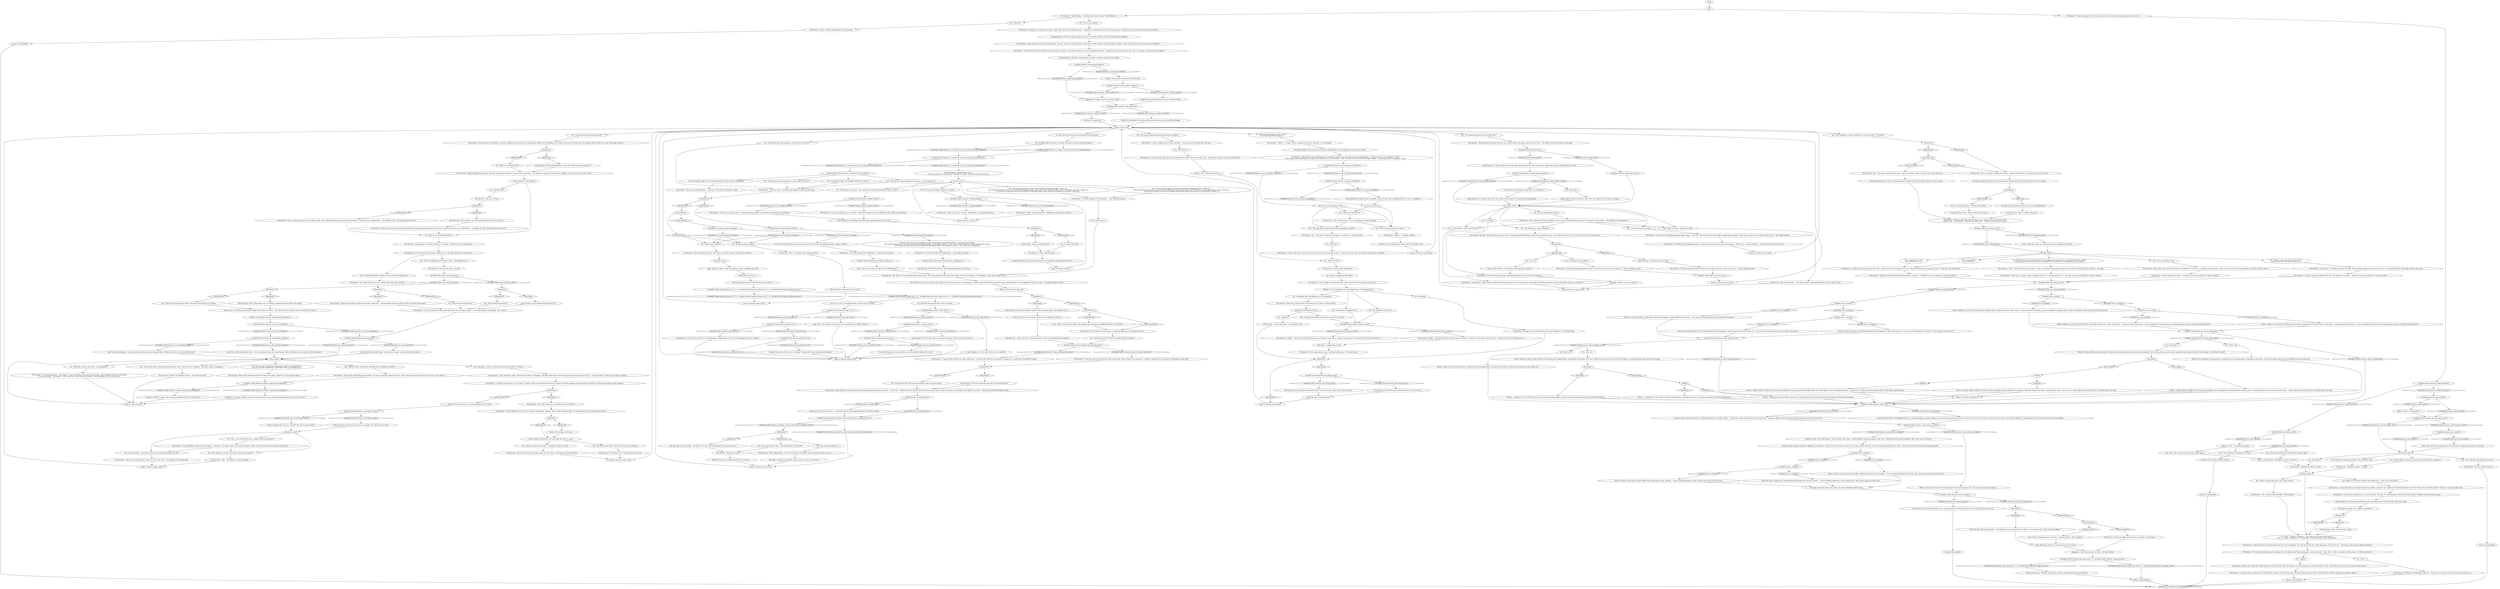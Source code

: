 # SEAFORT / DESERTER REASONING
# Why did he do it and how it happened.
#
#REACTION (MOT) red check
# ==================================================
digraph G {
	  0 [label="START"];
	  1 [label="input"];
	  2 [label="Suggestion: And now he longs to see her covered in blood."];
	  3 [label="IsKimHere()"];
	  4 [label="IsKimHere()", shape=diamond];
	  5 [label="!(IsKimHere())", shape=diamond];
	  6 [label="Variable[\"TASK.inspect_the_buoy_done\"]"];
	  7 [label="Variable[\"TASK.inspect_the_buoy_done\"]", shape=diamond];
	  8 [label="!(Variable[\"TASK.inspect_the_buoy_done\"])", shape=diamond];
	  9 [label="name_namely"];
	  10 [label="You: \"Are you sure? I checked the submersible. There was nothing there.\"\n\"Are you sure? We checked the submersible. There was nothing there.\""];
	  11 [label="The Deserter: \"It didn't say *Klaasje* in there...\" He shakes his head."];
	  12 [label="Inland Empire: You lost it..."];
	  13 [label="Rhetoric: There! He's already admitted to it! Just ask..."];
	  14 [label="The Deserter: He nods. \"Made a little love-nest up there. Sweaty linen and bottles they would use for god knows what... I saw other men there too, but I can't be sure. Even a woman once.\""];
	  15 [label="Shivers: Inside, in a cell, a young woman is withdrawing from amphetamines, barbiturates and alcohol. All at once. While two men in brown suits wave ICP badges at a young policeman. She hears the door open..."];
	  16 [label="Shivers: On the platform a young woman is withdrawing from amphetamines, barbiturates and alcohol. Yet still she smiles among the crowd, fading from your mind's eye..."];
	  17 [label="You: \"Rich hag?\""];
	  18 [label="Half Light: An anger too, in addition to loneliness."];
	  19 [label="Jump to: [themainhub]"];
	  20 [label="You: \"You climbed, right? You *climbed* behind her window, like the CRAB-MAN?\""];
	  21 [label="The Deserter: \"Like that too, yes,\" he nods. \"Bending like a bow against the glass...\""];
	  22 [label="You: \"Why then?\""];
	  23 [label="Jump to: [themainhub]"];
	  24 [label="IsKimHere()"];
	  25 [label="IsKimHere()", shape=diamond];
	  26 [label="!(IsKimHere())", shape=diamond];
	  27 [label="Variable[\"seafort.deserter_modifier_composure_neurological\"]"];
	  28 [label="Variable[\"seafort.deserter_modifier_composure_neurological\"]", shape=diamond];
	  29 [label="!(Variable[\"seafort.deserter_modifier_composure_neurological\"])", shape=diamond];
	  30 [label="Reaction Speed: He must have... climbed to the roof maybe?"];
	  31 [label="Kim Kitsuragi: ... then at the man. \"How did you get in there? The hidden pinball workshop?\""];
	  32 [label="Physical Instrument: Of course it's not *okay*. Make up for it now, maximum performance!"];
	  33 [label="Variable[\"seafort.deserter_holes_in_head\"]"];
	  34 [label="Variable[\"seafort.deserter_holes_in_head\"]", shape=diamond];
	  35 [label="!(Variable[\"seafort.deserter_holes_in_head\"])", shape=diamond];
	  36 [label="You: \"She got away. I don't know where she is.\"\n\"She got away. We don't know where she is.\""];
	  37 [label="You: \"She got away, but she led me here first. She figured out someone was watching her from the seafort.\"\n\"She got away, but she led us here first. She figured out someone was watching her from the seafort.\""];
	  38 [label="IsCunoInParty()"];
	  39 [label="IsCunoInParty()", shape=diamond];
	  40 [label="!(IsCunoInParty())", shape=diamond];
	  41 [label="Cuno: \"It was about bitches.\" The boy nods grimly."];
	  42 [label="Shivers: ...and knows it's over. They've come for her. Outside it's springtime, the river  flows blue and green into the Bay of Martinaise."];
	  43 [label="Shivers: Midtown, across the bay of Revachol. Cold rain falls on forty-story towers. Above them -- Lausanne Central Aerodrome; a cocoon suspended in the grey sky by a web of suspension wiring, encircled by hybrid aircraft."];
	  44 [label="Jump to: [themainhub]"];
	  45 [label="You: \"This is the so-called soucriant again, right? Joyce?\""];
	  46 [label="IsCunoInParty()"];
	  47 [label="IsCunoInParty()", shape=diamond];
	  48 [label="!(IsCunoInParty())", shape=diamond];
	  49 [label="You: \"Got it.\""];
	  50 [label="Kim Kitsuragi: \"How could you see what she looked like? You said it was dark.\""];
	  51 [label="Kim Kitsuragi: \"Sloppy, we should have gotten her to tell us about this...\" the lieutenant mutters to himself. \"Did you take the documents?\""];
	  52 [label="You: How does he know those minute details about her body?"];
	  53 [label="You: Variable[\"seafort.deserter_rc_reaction_how_does_he_know_all_about_klaasje\"]"];
	  54 [label="Variable[\"seafort.deserter_rc_reaction_how_does_he_know_all_about_klaasje\"]", shape=diamond];
	  55 [label="!(Variable[\"seafort.deserter_rc_reaction_how_does_he_know_all_about_klaasje\"])", shape=diamond];
	  56 [label="Kim Kitsuragi: \"You could tell she was a *spook* from the documents?\""];
	  57 [label="CheckItem(\"key_workshop_spare\")"];
	  58 [label="CheckItem(\"key_workshop_spare\")", shape=diamond];
	  59 [label="!(CheckItem(\"key_workshop_spare\"))", shape=diamond];
	  60 [label="The Deserter: \"There's...\" he sighs, \"there's nothing to hold on to, only this... It's not enough.\""];
	  61 [label="You: \"When was this?\""];
	  62 [label="You: \"Did you leave the dried May bells behind her window?\""];
	  63 [label="Visual Calculus: The bruises. Can you make that out in a scope?"];
	  64 [label="You: \"How did you see all this. The bruises; that she was beaten?\""];
	  65 [label="The Deserter: \"That kind of thing is fine by the Party so it's fine by me. But it goes to show you...\" He just shakes his head."];
	  66 [label="You: Look east..."];
	  67 [label="Kim Kitsuragi: \"We could get more...\" the lieutenant uses the opportunity to tell you -- in a lowered voice. \"We've got him talking...\""];
	  68 [label="IsNight()"];
	  69 [label="IsNight()", shape=diamond];
	  70 [label="!(IsNight())", shape=diamond];
	  71 [label="You: Look north..."];
	  72 [label="Shivers: Midtown, across the bay of Revachol. Snow falls on forty-story towers. Above them -- Lausanne Central Aerodrome; a cocoon suspended in the snowy sky by a web of suspension wiring, encircled by hybrid aircraft."];
	  73 [label="Empathy: Good luck, Harry, she thinks. You need something *good* for this..."];
	  74 [label="Electrochemistry: Some strange glandular process takes place in him at the thought. Like yeast rising..."];
	  75 [label="Rhetoric: Joyce... he means Joyce again."];
	  76 [label="The Deserter: \"They moved into a deserted apartment above the roundabout.\" He nods toward the city. \"Radio equipment out for all to see -- reactionary radio playing. Sloppy and drunk.\""];
	  77 [label="The Deserter: \"Hiding something in the water. She had a fag after she'd done it. I was up in the ruins there -- she couldn't see me, but I could see her. Smoking... she was nervous, but not scared.\""];
	  78 [label="The Deserter: \"Why would I need that trash?\" He looks to the reeds, confused. \"I'm not going to Villiers...\""];
	  79 [label="You: \"Did you take the documents?\""];
	  80 [label="You: \"First -- you could tell she was a *spook* from the documents?\""];
	  81 [label="The Deserter: \"She practically breastfed that man. You wouldn't believe the things she let him do to her...\" He shakes his head and stares at the ashes."];
	  82 [label="Jump to: [for_the_success]"];
	  83 [label="The Deserter: \"You turn it on inside and it gets so dark out you can't see a man looking in. I learned that in the Twenties when they were still hunting me. I've seen people do *some* shit, but...\" He keeps shaking his head."];
	  84 [label="The Deserter: \"I can just walk in the hostel now, after a good wash. They all think I'm an antisocial, a vagrant. Closing hour is a good time. The kitchen's empty then.\""];
	  85 [label="You: \"One more thing, Mr. Dros -- the dried flowers. On the roof.\""];
	  86 [label="You: \"How did you see all this. The bruises, that she was beaten?\""];
	  87 [label="You: \"I'm not like that. I don't think like that.\""];
	  88 [label="You: \"I hate women too, you know.\""];
	  89 [label="final_telling"];
	  90 [label="The Deserter: \"You're delusional. There's nothing to *see* in the soul of the bourgeois woman. It's the same as the surface -- sick hedonism and desperation.\""];
	  91 [label="The Deserter: \"Where is she?\" The old man looks at you. \"I haven't seen her there for days.\"\n\"Where is she... that *Klaasje*?\" The old man looks at you. \"I haven't seen her there for days.\""];
	  92 [label="IsCunoInParty()"];
	  93 [label="IsCunoInParty()", shape=diamond];
	  94 [label="!(IsCunoInParty())", shape=diamond];
	  95 [label="Variable[\"seafort.deserter_logic_seen_more\"]  or  Variable[\"seafort.deserter_sugg_get_more\"]"];
	  96 [label="Variable[\"seafort.deserter_logic_seen_more\"]  or  Variable[\"seafort.deserter_sugg_get_more\"]", shape=diamond];
	  97 [label="!(Variable[\"seafort.deserter_logic_seen_more\"]  or  Variable[\"seafort.deserter_sugg_get_more\"])", shape=diamond];
	  98 [label="Logic: Who knows what he's seen and done over the years?"];
	  99 [label="The Deserter: The old man has fallen silent, staring at your feet. The burnt logs in the fire are moist from the sea air."];
	  100 [label="Kim Kitsuragi: \"Did you keep the documents in it?\""];
	  101 [label="Cuno: \"Yeah.\" Cuno nods knowingly. \"The lightning gets shit going. Speedfreaks fuckin' in the bushes...\""];
	  102 [label="You: \"Ever see her through a window, on a roof?\""];
	  103 [label="Rhetoric: Seems like the answer was yes."];
	  104 [label="Hand/Eye Coordination: The calibre of bullet he used does not do that kind of damage."];
	  105 [label="You: \"So you were jealous?\""];
	  106 [label="You: \"What do you think she hid there?\""];
	  107 [label="The Deserter: \"That too,\" he nods."];
	  108 [label="You: \"You've been through the secret route behind the Whirling-in-Rags.\" (Move on.)\n\"You've been through the secret route behind the Whirling-in-Rags. Those were *your* footprints. You just changed your shoes.\" (Move on.)\n\"You've been through the secret route behind the Whirling-in-Rags. Those were *your* footprints.\" (Move on.)"];
	  109 [label="IsKimHere()"];
	  110 [label="IsKimHere()", shape=diamond];
	  111 [label="!(IsKimHere())", shape=diamond];
	  112 [label="Jump to: [for_the_success]"];
	  113 [label="Variable[\"seafort.deserter_hiding_hub_looks_like_bum\"]"];
	  114 [label="Variable[\"seafort.deserter_hiding_hub_looks_like_bum\"]", shape=diamond];
	  115 [label="!(Variable[\"seafort.deserter_hiding_hub_looks_like_bum\"])", shape=diamond];
	  116 [label="The Deserter: Neither does he. He lowers his head, like a sunflower on a withered stalk."];
	  117 [label="You: \"There have been others?\""];
	  118 [label="Volition: It's as if something *put* the thought there. To leave the flowers."];
	  119 [label="The Deserter: \"Maybe...\" He lowers his head and just stares at the logs. \"I have these... holes in my brain now. I wouldn't just sit here waiting for you...\""];
	  120 [label="IsKimHere()"];
	  121 [label="IsKimHere()", shape=diamond];
	  122 [label="!(IsKimHere())", shape=diamond];
	  123 [label="The Deserter: \"I did. I shouldn't have. It was a mistake...\" A tremor passes the right side of his face."];
	  124 [label="Variable[\"seafort.deserter_rhet_thinking_thoughts\"]"];
	  125 [label="Variable[\"seafort.deserter_rhet_thinking_thoughts\"]", shape=diamond];
	  126 [label="!(Variable[\"seafort.deserter_rhet_thinking_thoughts\"])", shape=diamond];
	  127 [label="You: \"Men are insane.\" (Shake your head.)"];
	  128 [label="Inland Empire: See you tomorrow, Harry. Her voice rings in the evening air, burning..."];
	  129 [label="Variable[\"seafort.deserter_esprit_posse_in_village\"]"];
	  130 [label="Variable[\"seafort.deserter_esprit_posse_in_village\"]", shape=diamond];
	  131 [label="!(Variable[\"seafort.deserter_esprit_posse_in_village\"])", shape=diamond];
	  132 [label="Variable[\"auto.is_snowing\"]"];
	  133 [label="Variable[\"auto.is_snowing\"]", shape=diamond];
	  134 [label="!(Variable[\"auto.is_snowing\"])", shape=diamond];
	  135 [label="Esprit de Corps: As the men go, Patrol Officer Minot looks back over her shoulder -- at the crumbling fortification in the snowfall, like a rotten tooth rising out of the water..."];
	  136 [label="Physical Instrument: *Enough*. Take him in. Bend his arms behind his back and end this."];
	  137 [label="The Deserter: \"I could see they've returned now. To show their real face -- the face they don't dare show their bourgeois voters back on Mundi, with their families and polyester clothes...\""];
	  138 [label="The Deserter: \"So don't you sermonize me, you racist shithole.\" He adds. \"It's still bourgeois when the bourgeois does it. Fiddling with their sexual organs...\""];
	  139 [label="Jump to: [themainhub]"];
	  140 [label="IsKimHere()"];
	  141 [label="IsKimHere()", shape=diamond];
	  142 [label="!(IsKimHere())", shape=diamond];
	  143 [label="Jump to: [themainhub]"];
	  144 [label="talking_talking"];
	  145 [label="You: \"Did you have feelings for that woman?\"\n\"You had feelings for that woman.\""];
	  146 [label="IsKimHere()"];
	  147 [label="IsKimHere()", shape=diamond];
	  148 [label="!(IsKimHere())", shape=diamond];
	  149 [label="Composure: A strange confusion comes over him from time to time. Some kind of aberration of the nervous system?"];
	  150 [label="Jump to: [intense_scope_action]"];
	  151 [label="The Deserter: \"She had different colour hair on the photo, and glasses. *Forged*. Some sordid, bourgeois affair. I've heard about this kind of thing on the radio...\""];
	  152 [label="Esprit de Corps: One more loose end down. We're doing this, detective."];
	  153 [label="Jump to: [intense_scope_action]"];
	  154 [label="Variable[\"seafort.deserter_logic_lost_it\"]"];
	  155 [label="Variable[\"seafort.deserter_logic_lost_it\"]", shape=diamond];
	  156 [label="!(Variable[\"seafort.deserter_logic_lost_it\"])", shape=diamond];
	  157 [label="Empathy: On her."];
	  158 [label="Half Light: A strange, uncalled for rage he seems to have no control over."];
	  159 [label="You: \"Nothing.\""];
	  160 [label="Kim Kitsuragi: In the silence, the lieutenant draws a line in his notes. Then nods at you once more."];
	  161 [label="The Deserter: \"Heh...\" He shakes his silver-grey head."];
	  162 [label="IsKimHere()"];
	  163 [label="IsKimHere()", shape=diamond];
	  164 [label="!(IsKimHere())", shape=diamond];
	  165 [label="The Deserter: \"Gone...\" He looks to the city and nods: \"I knew it. She kept staring into the scope this last week. At the island, like she knew....\" He sighs."];
	  166 [label="You: \"Why did you?\""];
	  167 [label="Variable[\"seafort.deserter_shivers_klaasje_arrest\"]"];
	  168 [label="Variable[\"seafort.deserter_shivers_klaasje_arrest\"]", shape=diamond];
	  169 [label="!(Variable[\"seafort.deserter_shivers_klaasje_arrest\"])", shape=diamond];
	  170 [label="Shivers: Across the harbour, on the South bank of the River Esperance, white snow falls on a two story box of duraluminum. Precinct 57, near the gates to Terminal H."];
	  171 [label="Jump to: [themainhub]"];
	  172 [label="The Deserter: \"I've been through *all* of Martinaise -- every nook and cranny.\""];
	  173 [label="The Deserter: \"Wrinkled up whore,\" he nods."];
	  174 [label="Logic: That must be the representative of the Harbour company, who came in on her boat."];
	  175 [label="The Deserter: \"I've seen their kind during the Landing. Those Occidental and Mesque falangues weren't conscripts -- boys, like us. They were wights. All they know is to destroy and hurt.\""];
	  176 [label="Kim Kitsuragi: \"Past the Feld building, on the coast? What was she doing there?\""];
	  177 [label="The Deserter: \"No. Why would I do that? I didn't need tickets to Villiers... I put them back. If I wanted to extort someone I'd do better.\""];
	  178 [label="The Deserter: \"I could see who she was, too,\" he nods. \"A spook. On the run. Revachol's the cloaca of capital now. All the bagmen and arms dealers end up here. To do drugs and have sex like animals.\""];
	  179 [label="Variable[\"seafort.deserter_clicked_peephole\"]"];
	  180 [label="Variable[\"seafort.deserter_clicked_peephole\"]", shape=diamond];
	  181 [label="!(Variable[\"seafort.deserter_clicked_peephole\"])", shape=diamond];
	  182 [label="Kim Kitsuragi: You hear the familiar scribble of the lieutenant's pen. A quick glance at you..."];
	  183 [label="Variable[\"seafort.deserter_logic_lost_it\"]  or  Variable[\"seafort.deserter_inland_lost_it\"]  or  Variable[\"seafort.deserter_physint_lost_it\"]"];
	  184 [label="Variable[\"seafort.deserter_logic_lost_it\"]  or  Variable[\"seafort.deserter_inland_lost_it\"]  or  Variable[\"seafort.deserter_physint_lost_it\"]", shape=diamond];
	  185 [label="!(Variable[\"seafort.deserter_logic_lost_it\"]  or  Variable[\"seafort.deserter_inland_lost_it\"]  or  Variable[\"seafort.deserter_physint_lost_it\"])", shape=diamond];
	  186 [label="Physical Instrument: You're a bad detective. Lazy and bad."];
	  187 [label="IsKimHere()"];
	  188 [label="IsKimHere()", shape=diamond];
	  189 [label="!(IsKimHere())", shape=diamond];
	  190 [label="The Deserter: \"What do you mean *put*?\" He raises his eyes. They're round and wide."];
	  191 [label="Composure: And inexplicably. It doesn't go with his pained voice."];
	  192 [label="klaasje_the_spook"];
	  193 [label="You: \"A red haired woman? Ruby...\""];
	  194 [label="Variable[\"TASK.arrest_klaasje_done\"]"];
	  195 [label="Variable[\"TASK.arrest_klaasje_done\"]", shape=diamond];
	  196 [label="!(Variable[\"TASK.arrest_klaasje_done\"])", shape=diamond];
	  197 [label="The Deserter: \"Good for her...\" He looks to the city and nods: \"That girl kept staring into the scope, you know -- in the end. This last week, kept staring at the island...\""];
	  198 [label="The Deserter: \"Locked up with your masters, like I'll be... maybe we'll meet?\" He looks to the city. \"She kept staring into the scope, you know -- in the end. Like she *knew*.\""];
	  199 [label="Perception (Hearing): You hear a low frequency hiss, barely. Beneath the audible spectrum. Then it's gone."];
	  200 [label="Shivers: ...and knows it's over. They've come for her. Outside night falls, the river flows by, treacle black into the Bay of Martinaise."];
	  201 [label="Esprit de Corps: As the men go, Patrol Officer Minot looks back over her shoulder -- at the crumbling fortification in the rain, like a rotten tooth rising out of the water..."];
	  202 [label="The Deserter: \"Wrinkled up whore,\" he nods."];
	  203 [label="IsCunoInParty()"];
	  204 [label="IsCunoInParty()", shape=diamond];
	  205 [label="!(IsCunoInParty())", shape=diamond];
	  206 [label="Cuno: \"Yeah, but that one too, right? Secret Whirling shit?\""];
	  207 [label="lets_do_the_one_that_doesnt_break"];
	  208 [label="Reaction Speed: Thank god, the lieutenant is picking it up..."];
	  209 [label="Variable[\"seafort.deserter_talked_soucriant\"]"];
	  210 [label="Variable[\"seafort.deserter_talked_soucriant\"]", shape=diamond];
	  211 [label="!(Variable[\"seafort.deserter_talked_soucriant\"])", shape=diamond];
	  212 [label="You: \"Khm...\" (Cough.) \"Moving on -- the victim arrives some time after her...\"\n\"Khm...\" (Cough.) \"Moving on -- the negotiator's *security detail* arrives shortly after...\""];
	  213 [label="The Deserter: \"And I wanted her to see his head explode,\" he nods. \"That too. She should know better than to hold a child murderer between her thighs. I knew he'd be there for one more second, *writhing*...\""];
	  214 [label="Variable[\"seafort.deserter_volition_defenses\"]"];
	  215 [label="Variable[\"seafort.deserter_volition_defenses\"]", shape=diamond];
	  216 [label="!(Variable[\"seafort.deserter_volition_defenses\"])", shape=diamond];
	  217 [label="You: \"You wanted to punish her, so you killed him.\""];
	  218 [label="The Deserter: \"In the water, behind the camp site there,\" he waves erratically toward the coast. \"I don't remember precisely. It was in the winter. It was cold out...\""];
	  219 [label="You: \"Did you keep the materials? When I found the submersible it was empty.\""];
	  220 [label="Logic: A little inconsistency -- he was surprised to hear her name Klaasje, before. Would he not have seen it on the documents?"];
	  221 [label="Variable[\"seafort.deserter_clicked_window\"]"];
	  222 [label="Variable[\"seafort.deserter_clicked_window\"]", shape=diamond];
	  223 [label="!(Variable[\"seafort.deserter_clicked_window\"])", shape=diamond];
	  224 [label="The Deserter: \"I can just walk in there now, after a good wash -- I told you they think I'm an antisocial. Closing hour is a good time. The kitchen's empty.\""];
	  225 [label="The Deserter: \"I got that open a long time ago. Some bourgeois game-merchant lived there -- I don't know... fifteen years ago? He left spare keys all over and I took one. Then I saw her turn the light on one night in my scope...\" He points toward the Whirling-in-Rags."];
	  226 [label="Interfacing: And he found use for it -- a spare key, like the one hanging behind the Union box window."];
	  227 [label="You: \"And the door? The steel door in the kitchen, how do you open that?\""];
	  228 [label="Savoir Faire: He must knows his way around a creaky floorboard and a rusty hinge on a door..."];
	  229 [label="You: \"How did you get close enough to see her bruises, Mr. Dros?\""];
	  230 [label="The Deserter: \"What are you talking about -- 'crab-man'?\" He waves you off with a cough."];
	  231 [label="Logic: No it's not. Fix this now! Move on extra carefully! Be incredibly *minute*!"];
	  232 [label="Variable[\"XP.connect_secret_roof_path_to_deserter\"]"];
	  233 [label="Variable[\"XP.connect_secret_roof_path_to_deserter\"]", shape=diamond];
	  234 [label="!(Variable[\"XP.connect_secret_roof_path_to_deserter\"])", shape=diamond];
	  235 [label="You: \"I just got this feeling. From what you said. Do you agree?\""];
	  236 [label="Jump to: [You: \"\"When was this?\"\"]"];
	  237 [label="The Deserter: \"If you came ten years ago, I would have killed you.\" He wipes his eye."];
	  238 [label="The Deserter: \"*Twisted* by psychopharmaceuticals, alcohol, and the class interests of the bourgeoisie. They all are -- women nowadays...\" He raises his eyes from the ashes."];
	  239 [label="The Deserter: \"Her...\" He repeats, staring at the ashes -- then at the reeds. There's a twitch in the corner of his eye."];
	  240 [label="Perception (Hearing): You hear a low frequency hiss, barely beneath the audible spectrum. Then it's gone."];
	  241 [label="Esprit de Corps: Special consultant  Heidelstam is optimistic: \"We'll see the boat when he comes. Let's go get a coffee until then. I know this interesting little place, where...\" His voice trails off as the three walk down the jetty."];
	  242 [label="Variable[\"auto.is_snowing\"]"];
	  243 [label="Variable[\"auto.is_snowing\"]", shape=diamond];
	  244 [label="!(Variable[\"auto.is_snowing\"])", shape=diamond];
	  245 [label="Cuno: \"You've been through some secret route shit, huh? *Inside* the Whirling-in-Rags, creepin' around?\""];
	  246 [label="The Deserter: \"Yes, that too.\" He shakes his head, almost in awe. \"The things they did in that little room. What she'd *do* to feel good...\" He explains: \"Funny, the way light works...\""];
	  247 [label="Variable[\"seafort.deserter_you_have_maybelled\"]"];
	  248 [label="Variable[\"seafort.deserter_you_have_maybelled\"]", shape=diamond];
	  249 [label="!(Variable[\"seafort.deserter_you_have_maybelled\"])", shape=diamond];
	  250 [label="The Deserter: \"Since she came to Martinaise. I saw her sneaking in the reeds early in the morning, behind the Feld building. It was dark, still winter. She didn't have her skimpy outfit on then, just a spot in the night, moving...\""];
	  251 [label="The Deserter: \"I have my ways.\" A cracked smile appears on his dried white lips."];
	  252 [label="You: \"Another question about her.\""];
	  253 [label="Variable[\"seafort.deserter_physint_lost_it\"]"];
	  254 [label="Variable[\"seafort.deserter_physint_lost_it\"]", shape=diamond];
	  255 [label="!(Variable[\"seafort.deserter_physint_lost_it\"])", shape=diamond];
	  256 [label="Variable[\"seafort.deserter_physint_lost_it\"]"];
	  257 [label="Variable[\"seafort.deserter_physint_lost_it\"]", shape=diamond];
	  258 [label="!(Variable[\"seafort.deserter_physint_lost_it\"])", shape=diamond];
	  259 [label="Jump to: [intense_scope_action]"];
	  260 [label="Variable[\"seafort.deserter_viscal_bruises_scope\"]"];
	  261 [label="Variable[\"seafort.deserter_viscal_bruises_scope\"]", shape=diamond];
	  262 [label="!(Variable[\"seafort.deserter_viscal_bruises_scope\"])", shape=diamond];
	  263 [label="The Deserter: \"Staring at the island, the fort, like she knew I was here...\" He adds, to no one in particular: \"It doesn't matter.\""];
	  264 [label="Variable[\"auto.is_raining\"]"];
	  265 [label="Variable[\"auto.is_raining\"]", shape=diamond];
	  266 [label="!(Variable[\"auto.is_raining\"])", shape=diamond];
	  267 [label="Shivers: Good bye, Martinaise."];
	  268 [label="Suggestion: You could get more out of him... He likes talking."];
	  269 [label="The Deserter: \"Oh yes,\" he smacks his lips. \"Cutting those drugs of hers into little lines with a knife, masturbating...\""];
	  270 [label="You: \"And that too.\""];
	  271 [label="Rhetoric: He knew she knows. She was looking at the island, figuring it out -- day by day, cigarette by cigarette..."];
	  272 [label="You: \"Let's talk about something else for now.\""];
	  273 [label="You: \"Wights?\""];
	  274 [label="Variable[\"seafort.deserter_sugg_see_blood\"]"];
	  275 [label="Variable[\"seafort.deserter_sugg_see_blood\"]", shape=diamond];
	  276 [label="!(Variable[\"seafort.deserter_sugg_see_blood\"])", shape=diamond];
	  277 [label="Kim Kitsuragi: \"Did you keep what was in it? When we found the submersible it was empty.\""];
	  278 [label="IsKimHere()"];
	  279 [label="IsKimHere()", shape=diamond];
	  280 [label="!(IsKimHere())", shape=diamond];
	  281 [label="The Deserter: \"No. I put them back. Why would I take them, I'm not going to Falne...\" He seems confused, momentarily. \"Or... I mean...\""];
	  282 [label="You: \"What did it say her name was -- in the passport?\""];
	  283 [label="Reaction Speed: It quickly comes to you.\nThe secret path. He could have just *changed* his shoes, the prints in the dust were his!"];
	  284 [label="Logic: This one's *gone*. Make up somehow, connect something else, fast!"];
	  285 [label="You: \"And you brought her May bells?\""];
	  286 [label="The Deserter: \"Yes. Over the years. It's not un-proletarian to feel something.\""];
	  287 [label="Kim Kitsuragi: In the silence, the lieutenant draws a line in his notes."];
	  288 [label="Jump to: [intense_scope_action]"];
	  289 [label="You: \"I am not at liberty to say.\""];
	  290 [label="Kim Kitsuragi: The lieutenant nods at you, in acknowledgement."];
	  291 [label="Esprit de Corps: That's it. Motive. We have it."];
	  292 [label="Esprit de Corps: There, on a dilapidated jetty in a nameless village, two police officers and one special consultant look across a narrow strip of sea. The ruins of a seafort stick out of the water, built by Filippe II, re-appropriated by the Commune, then lost in the Landing..."];
	  293 [label="Esprit de Corps: \"He's there, doing... *what* exactly I don't know,\" Satellite-Officer Vicquemare points at the ruins. \"Behind that anti-aircraft-something. That's why we can't see him.\""];
	  294 [label="Shivers: ...and knows it's over. They've come for her. Outside the dusk gathers, the river  flows by, gold and orange into the Bay of Martinaise."];
	  295 [label="You: \"Whore. Good strong word. I use it often myself.\""];
	  296 [label="The Deserter: \"Lax sexual morals are a bourgeois ploy,\" he gargles a spit ball. \"As to pederasty, the Party legalized it in '04. My Party, not your liberal masters.\" He spits it out on the dying coals."];
	  297 [label="Variable[\"seafort.deserter_bonus_hub_got\"]"];
	  298 [label="Variable[\"seafort.deserter_bonus_hub_got\"]", shape=diamond];
	  299 [label="!(Variable[\"seafort.deserter_bonus_hub_got\"])", shape=diamond];
	  300 [label="Jump to: [The Deserter: \"\"Wrinkled up whore,\" he nods.\"]"];
	  301 [label="Empathy: While he stands here and rots."];
	  302 [label="The Deserter: \"Three weeks ago, when the rich hag came in on her galley. Her honour guard came in tow.\""];
	  303 [label="You: \"And by that you mean the representative of the harbour company?\""];
	  304 [label="Variable[\"XP.detect_compromized_skillset\"]"];
	  305 [label="Variable[\"XP.detect_compromized_skillset\"]", shape=diamond];
	  306 [label="!(Variable[\"XP.detect_compromized_skillset\"])", shape=diamond];
	  307 [label="You: \"How long had you been watching her?\""];
	  308 [label="You: \"Where was this submersible, looks like the investigation missed it?\""];
	  309 [label="Jump to: [name_namely]"];
	  310 [label="Drama: He's setting it up for you..."];
	  311 [label="You: \"How did you get *in* there? The hidden pinball workshop?\""];
	  312 [label="You: \"How did you get close enough to see the bruises, Mr. Dros?\""];
	  313 [label="You: \"One more thing about this woman...\""];
	  314 [label="Perception (Sight): The coals of his eyes glisten suddenly, like stones dripping with water. Is he crying?"];
	  315 [label="Rhetoric: This implies that he's thought about extorting her."];
	  316 [label="Logic: Also, a little inconsistency here -- he was surprised to hear her name Klaasje, before. Would he not have seen it on the documents?"];
	  317 [label="IsKimHere()"];
	  318 [label="IsKimHere()", shape=diamond];
	  319 [label="!(IsKimHere())", shape=diamond];
	  320 [label="You: \"She did deserve a good punishing.\""];
	  321 [label="The Deserter: \"True, there is something bourgeois about women...\" He nods. \"The weak are more vulnerable to exploitation by capital, unless they rise up in arms, which the likes of her...\" He shakes his head."];
	  322 [label="You: This has got nothing to do with that. (Try to forget it.)"];
	  323 [label="Jump to: [The Deserter: \"The old man raises his gaze. Someth...\"]"];
	  324 [label="Variable[\"seafort.deserter_shivers_klaasje_fled\"]"];
	  325 [label="Variable[\"seafort.deserter_shivers_klaasje_fled\"]", shape=diamond];
	  326 [label="!(Variable[\"seafort.deserter_shivers_klaasje_fled\"])", shape=diamond];
	  327 [label="Esprit de Corps: As the men go, Patrol Officer Minot looks back over her shoulder -- at the crumbling fortification, like a rotten tooth rising out of the water..."];
	  328 [label="Variable[\"auto.visited_pinball_workshop\"]"];
	  329 [label="Variable[\"auto.visited_pinball_workshop\"]", shape=diamond];
	  330 [label="!(Variable[\"auto.visited_pinball_workshop\"])", shape=diamond];
	  331 [label="The Deserter: \"I've been through *all* of Martinaise -- every nook and cranny.\""];
	  332 [label="Variable[\"pier.joyce_hub_reached\"]"];
	  333 [label="Variable[\"pier.joyce_hub_reached\"]", shape=diamond];
	  334 [label="!(Variable[\"pier.joyce_hub_reached\"])", shape=diamond];
	  335 [label="The Deserter: \"That's all it takes for the bullet to reach his head.\" He squints. \"Now that I think of it, I wasn't aiming for his mouth. I wanted his brains to spill out on her... but...\" he shrugs, \"you can't have everything.\""];
	  336 [label="The Deserter: \"Jealousy is a reactionary concept. I didn't *like* the reaver enjoying himself -- drugged out, soothed in the arms of a young woman. I wanted him to die so he could not enjoy life anymore.\""];
	  337 [label="Volition: This man has seen past her, like you did."];
	  338 [label="Electrochemistry: And beautiful."];
	  339 [label="The Deserter: \"I've seen her like that, yes,\" he nods. \"Cutting those drugs of hers into little lines with a knife, masturbating...\""];
	  340 [label="Kim Kitsuragi: \"You had to open the steel door in the kitchen? How?\""];
	  341 [label="You: \"You climbed, right? You *climbed* behind her window?\""];
	  342 [label="Kim Kitsuragi: \"You've been through the secret route behind the Whirling-in-Rags.\" The lieutenant interrupts.\n\"You've been through the secret route behind the Whirling-in-Rags.\" The lieutenant steps in: \"Those were *your* footprints. You just changed your shoes.\"\n\"You've been through the secret route behind the Whirling-in-Rags.\" The lieutenant steps in: \"Those were *your* footprints.\""];
	  343 [label="The Deserter: \"Her...\" he repeats, with strange slowness."];
	  344 [label="Pain Threshold: A little pain there. A prick."];
	  345 [label="Variable[\"seafort.deserter_inland_lost_it\"]"];
	  346 [label="Variable[\"seafort.deserter_inland_lost_it\"]", shape=diamond];
	  347 [label="!(Variable[\"seafort.deserter_inland_lost_it\"])", shape=diamond];
	  348 [label="Inland Empire: It's no good, Harry. Her voice rings in the evening air. It smells of burning buildings..."];
	  349 [label="Kim Kitsuragi: \"A red haired woman? Ruby...\""];
	  350 [label="The Deserter: \"The world is insane...\" He raises his gaze. Something glimmers in there. Then it's gone."];
	  351 [label="Empathy: A bitter taste on his tongue."];
	  352 [label="Jump to: [intense_scope_action]"];
	  353 [label="Jump to: [intense_scope_action]"];
	  354 [label="You: \"You saw through her? So did I.\""];
	  355 [label="IsKimHere()"];
	  356 [label="IsKimHere()", shape=diamond];
	  357 [label="!(IsKimHere())", shape=diamond];
	  358 [label="The Deserter: \"She'd look -- at night, crying or smoking on the roof -- staring right into me...\" He adds, to no one in particular: \"It doesn't matter.\""];
	  359 [label="Esprit de Corps: Across the water, on a dilapidated jetty in a nameless village -- made of grey cinder block houses with eternite roofs -- two police officers and one special consultant look across a narrow strip of sea."];
	  360 [label="You: \"What is it with these *whores* and *pederasts*... aren't you a communist?\""];
	  361 [label="The Deserter: \"She had different colour hair on the photo -- and glasses. *Forged*. Some sort of sordid, bourgeois affair. I've heard about this kind of thing on the radio...\""];
	  362 [label="Variable[\"seafort.deserter_rhet_he_means_joyce\"]"];
	  363 [label="Variable[\"seafort.deserter_rhet_he_means_joyce\"]", shape=diamond];
	  364 [label="!(Variable[\"seafort.deserter_rhet_he_means_joyce\"])", shape=diamond];
	  365 [label="Reaction Speed: Thank god, the kid is picking it up..."];
	  366 [label="its_joyce_time"];
	  367 [label="You: \"And the bruises -- you could see her bruises through the scope of a rifle?\""];
	  368 [label="Electrochemistry: Everything in him fills with impossible longing, all at once."];
	  369 [label="Kim Kitsuragi: \"Did you make that hole?\""];
	  370 [label="You: \"What *ways*? Tell me!\""];
	  371 [label="The Deserter: \"Not in this lifetime droite.\" He waves you off with a cough, his thoughts elsewhere..."];
	  372 [label="The Deserter: \"I've been through *all* of Martinaise -- every nook and cranny.\""];
	  373 [label="Inland Empire: Dive for other clues now, like you always do. Make it up in the deep end..."];
	  374 [label="The Deserter: \"Maybe...\" He lowers his head and just stares at the logs. \"I told you, I have holes in my brain now. I wouldn't just sit here waiting for you...\""];
	  375 [label="dream_dream"];
	  376 [label="Inland Empire: You stare at them too. In your mind, Her Innocence Dei still turns to leave, airport bag in hand, silks flowing in her wake..."];
	  377 [label="Esprit de Corps: There -- motive, detective. We have it."];
	  378 [label="Variable[\"TASK.arrest_klaasje_done\"]"];
	  379 [label="Variable[\"TASK.arrest_klaasje_done\"]", shape=diamond];
	  380 [label="!(Variable[\"TASK.arrest_klaasje_done\"])", shape=diamond];
	  381 [label="You: Shake it off."];
	  382 [label="The Deserter: \"Like she *knew* I was here...\" He adds, to no one in particular: \"It doesn't matter.\""];
	  383 [label="Shivers: Across the harbour, on the South bank of the River Esperance, the air stands still outside Precinct 57 -- a two story box of duraluminum near the gates to Terminal H."];
	  384 [label="IsNight()"];
	  385 [label="IsNight()", shape=diamond];
	  386 [label="!(IsNight())", shape=diamond];
	  387 [label="Shivers: On the platform a young woman is withdrawing from amphetamines, barbiturates and alcohol. Yet still she smiles among the crowd, among the great ghost of the city she's leaving -- for another, far south."];
	  388 [label="Shivers: Smaller. Distant. Hidden. Not like the great chandelier she sees sparkle in the spring air below her. Streets and towers, tenements and water -- and across it, a dark strip of ruins barely visible, if she didn't squint her eyes..."];
	  389 [label="Variable[\"seafort.deserter_shivers_full\"]"];
	  390 [label="Variable[\"seafort.deserter_shivers_full\"]", shape=diamond];
	  391 [label="!(Variable[\"seafort.deserter_shivers_full\"])", shape=diamond];
	  392 [label="You: \"Did you keep the materials?\""];
	  393 [label="You: \"You've been through the secret route behind the Whirling-in-Rags.\" (Move on.)\n\"You've been through the secret route behind the Whirling-in-Rags. Those were *your* footprints there. You just changed your shoes.\" (Move on.)\n\"You've been through the secret route behind the Whirling-in-Rags. Those were *your* footprints in the dust.\" (Move on.)"];
	  394 [label="The Deserter: \"I don't really know. I was there one night and she was crying, like a child -- in the corner of her room, on the floor. Like she does sometimes....\""];
	  395 [label="The Deserter: \"It was something else...\" He stutters. \"I don't remember. It was dark that morning. I only remember her face on the photo.\"\n\"It was something...\" He stutters. \"I don't remember. It was dark that morning. I only remember her face on the photo.\""];
	  396 [label="Encyclopedia: In the Free State of Semenine. Hidden away at the edge of the Earth, near the pale."];
	  397 [label="The Deserter: \"What about them?\""];
	  398 [label="The Deserter: \"With a clip point knife.\""];
	  399 [label="Perception (Hearing): Good for listening in too. For hearing the moaning and the snorts."];
	  400 [label="IsKimHere()"];
	  401 [label="IsKimHere()", shape=diamond];
	  402 [label="!(IsKimHere())", shape=diamond];
	  403 [label="IsKimHere()"];
	  404 [label="IsKimHere()", shape=diamond];
	  405 [label="!(IsKimHere())", shape=diamond];
	  406 [label="You: One little thing missed and I drown in anxiety..."];
	  407 [label="You: No. It's cool. I've already got him. I don't need to be perfect."];
	  408 [label="Jump to: [intense_scope_action]"];
	  409 [label="You: \"Something *put* the thought in you. A compulsion.\""];
	  410 [label="The Deserter: \"No...\" He starts to shake his head again, a sunflower on a withered stalk."];
	  411 [label="The Deserter: \"The day after I'd killed him.\""];
	  412 [label="The Deserter: \"You can't see bruises through a scope. It's just a blur...\" He shakes his silver-grey head."];
	  413 [label="You: \"I arrested her.\"\n\"We arrested her.\""];
	  414 [label="Shivers: Inside, in a cell, a young woman is withdrawing from amphetamines, barbiturates and alcohol. Shivering, she fades from your mind's eye..."];
	  415 [label="IsEvening()"];
	  416 [label="IsEvening()", shape=diamond];
	  417 [label="!(IsEvening())", shape=diamond];
	  418 [label="IsEvening()"];
	  419 [label="IsEvening()", shape=diamond];
	  420 [label="!(IsEvening())", shape=diamond];
	  421 [label="Shivers: Smaller. Distant. Hidden. Not like the great chandelier she sees sparkle in the night below her. Street lights, towers, tenements and water -- and across it, a dark strip of ruins barely visible, if she didn't squint her eyes..."];
	  422 [label="IsKimHere()"];
	  423 [label="IsKimHere()", shape=diamond];
	  424 [label="!(IsKimHere())", shape=diamond];
	  425 [label="You: \"You mean the Wild Pines representative again, right?\""];
	  426 [label="You: \"The bruises on her body -- any chance you've seen them through a *hole in a wall?*\""];
	  427 [label="SetVariableValue(\"seafort.deserter_maybells_could_not_talk_about_in_feelings_branch\", true) --[[ Variable[ ]]"];
	  428 [label="You: \"Let's talk about something else for now.\""];
	  430 [label="Conceptualization: For him to stop reacting to stimuli, to be broken off from the world. Cordoned into darkness."];
	  431 [label="Electrochemistry: Her body sweating from the drugs, slick from cerebral haemorrhage."];
	  432 [label="You: \"This is the hidden buoy she told us about... You looked into it?\""];
	  433 [label="You: \"You saw her name on the passport. But before, when I said her name is *Klaasje* -- you didn't seem to recognize it.\""];
	  434 [label="The Deserter: \"Mhm,\" he smacks his lips. \"Bending like a bow against the glass...\""];
	  435 [label="You: \"You made that hole?\""];
	  436 [label="Variable[\"auto.visited_pinball_workshop\"]"];
	  437 [label="Variable[\"auto.visited_pinball_workshop\"]", shape=diamond];
	  438 [label="!(Variable[\"auto.visited_pinball_workshop\"])", shape=diamond];
	  439 [label="Variable[\"seafort.deserter_logic_lost_it\"]"];
	  440 [label="Variable[\"seafort.deserter_logic_lost_it\"]", shape=diamond];
	  441 [label="!(Variable[\"seafort.deserter_logic_lost_it\"])", shape=diamond];
	  442 [label="You: Say nothing."];
	  443 [label="The Deserter: \"Man needs to feel something else. In this fight, it helps if you have your eye on something there,\" he looks to the city. \"It's weakness, I know.\"\n\"Man needs to feel something else. It helps if you have your eye on something -- there,\" he looks to the city where the lights sparkle. \"Something pretty. It's weakness, I know.\""];
	  444 [label="You: \"And you could see her bruises -- through the scope of a rifle?\""];
	  445 [label="Drama: Safe and sound, sire. Surely you have not misplaced the witness."];
	  446 [label="The Deserter: \"At night, crying or smoking on the roof. Like she knew I was here...\" He says to no one in particular: \"It doesn't matter.\""];
	  447 [label="IsKimHere()"];
	  448 [label="IsKimHere()", shape=diamond];
	  449 [label="!(IsKimHere())", shape=diamond];
	  450 [label="The Deserter: \"Herding the strikebreakers like that -- I kept an eye on them.\" He stares inland, then back at you."];
	  451 [label="Variable[\"pier.joyce_hub_reached\"]"];
	  452 [label="Variable[\"pier.joyce_hub_reached\"]", shape=diamond];
	  453 [label="!(Variable[\"pier.joyce_hub_reached\"])", shape=diamond];
	  454 [label="You: \"By that you mean Joyce Messier, the Wild Pines rep?\""];
	  455 [label="The Deserter: \"Them fucking...\" He looks at the charred wood. \"I didn't like that.\""];
	  456 [label="The Deserter: \"After she was gone.\" He nods."];
	  457 [label="Composure: There it is again. The strange neurological state he's sometimes in."];
	  458 [label="The Deserter: \"Yes. After she'd gone. It was a submersible. Well made, actually...\""];
	  459 [label="IsKimHere()"];
	  460 [label="IsKimHere()", shape=diamond];
	  461 [label="!(IsKimHere())", shape=diamond];
	  462 [label="You: Shake it off."];
	  463 [label="You: \"Okay then.\""];
	  464 [label="Authority: To punish her."];
	  465 [label="The Deserter: \"I did.\" He almost smiles. \"She had a face like an archipelago, with those birthmarks. And a body, hard and lean and bruised all over -- black and yellow. I could see she's taken a beating.\""];
	  466 [label="Variable[\"seafort.deserter_rc_reaction_how_does_he_know_all_about_klaasje\"]"];
	  467 [label="Variable[\"seafort.deserter_rc_reaction_how_does_he_know_all_about_klaasje\"]", shape=diamond];
	  468 [label="!(Variable[\"seafort.deserter_rc_reaction_how_does_he_know_all_about_klaasje\"])", shape=diamond];
	  469 [label="IsKimHere()"];
	  470 [label="IsKimHere()", shape=diamond];
	  471 [label="!(IsKimHere())", shape=diamond];
	  472 [label="for_the_success"];
	  473 [label="IsKimHere()"];
	  474 [label="IsKimHere()", shape=diamond];
	  475 [label="!(IsKimHere())", shape=diamond];
	  476 [label="Variable[\"seafort.deserter_inland_lost_it\"]"];
	  477 [label="Variable[\"seafort.deserter_inland_lost_it\"]", shape=diamond];
	  478 [label="!(Variable[\"seafort.deserter_inland_lost_it\"])", shape=diamond];
	  479 [label="You: \"One more thing about her...\""];
	  480 [label="Empathy: A brief flash of terror."];
	  481 [label="The Deserter: \"No one gives a *shit* what you think,\" the old man spits in the ash. \"You and your cronies kill ten working class men a day. I've heard the statistics on Channel 8.\""];
	  482 [label="You: \"I arrested her.\" (Lie.)\n\"We arrested her.\" (Lie.)"];
	  483 [label="Shivers: Smaller. Distant. Hidden. Not like the great chandelier she sees sparkle in the dusk below her. Streets, towers, tenements and cold water; and across the water -- a dark strip of ruins barely visible, if she didn't squint her eyes..."];
	  484 [label="Variable[\"auto.is_raining\"]"];
	  485 [label="Variable[\"auto.is_raining\"]", shape=diamond];
	  486 [label="!(Variable[\"auto.is_raining\"])", shape=diamond];
	  487 [label="The Deserter: He draws shallow breaths."];
	  488 [label="The Deserter: He draws shallow breaths."];
	  489 [label="Variable[\"pier.joyce_hub_reached\"]"];
	  490 [label="Variable[\"pier.joyce_hub_reached\"]", shape=diamond];
	  491 [label="!(Variable[\"pier.joyce_hub_reached\"])", shape=diamond];
	  492 [label="The Deserter: *Splat*, a bloody spitball lands on the firewood."];
	  493 [label="Suggestion: He wants to see her covered in blood."];
	  494 [label="The Deserter: \"Her...\" He repeats, staring at the ashes -- then the reeds. There's a twitch in the corner of his eye."];
	  495 [label="You: \"What was she doing there?\""];
	  496 [label="The Deserter: \"The sun came up, her hair was like cobwebs. She smoked more fags and snorted a line of whatever shit she was on. Right there...\" he shakes his head. \"She needed it just to move.\""];
	  497 [label="Variable[\"seafort.deserter_you_have_maybelled\"]"];
	  498 [label="Variable[\"seafort.deserter_you_have_maybelled\"]", shape=diamond];
	  499 [label="!(Variable[\"seafort.deserter_you_have_maybelled\"])", shape=diamond];
	  500 [label="Logic: Rightly so. Fix this now! Push on, extra carefully!"];
	  501 [label="Inland Empire: Is it? You don't feel like it is. You feel like you should make up for it by *scrutinizing* him extra carefully..."];
	  502 [label="Jump to: [intense_scope_action]"];
	  503 [label="The Deserter: \"That fucking whore...\" He waves his hand, with sudden anger. Something comes over him..."];
	  504 [label="Half Light: A sudden pang of rage."];
	  505 [label="Variable[\"seafort.deserter_kim_taking_notes\"]"];
	  506 [label="Variable[\"seafort.deserter_kim_taking_notes\"]", shape=diamond];
	  507 [label="!(Variable[\"seafort.deserter_kim_taking_notes\"])", shape=diamond];
	  508 [label="Reaction Speed: Wait, she was a *spook*? How did he come to that?"];
	  509 [label="Variable[\"seafort.dolores_done\"]"];
	  510 [label="Variable[\"seafort.dolores_done\"]", shape=diamond];
	  511 [label="!(Variable[\"seafort.dolores_done\"])", shape=diamond];
	  512 [label="Variable[\"seafort.deserter_inland_dolores_leaving\"]"];
	  513 [label="Variable[\"seafort.deserter_inland_dolores_leaving\"]", shape=diamond];
	  514 [label="!(Variable[\"seafort.deserter_inland_dolores_leaving\"])", shape=diamond];
	  515 [label="The Deserter: \"That kind of thing is fine by the Party so it's fine by me, but it goes to show you...\" He just shakes his head."];
	  516 [label="You: Let it be."];
	  517 [label="Shivers: Midtown, across the bay of Revachol. The oceanic wind washes forty-story towers. Above them -- Lausanne Central Aerodrome; a cocoon suspended in the sky by a web of suspension wiring, encircled by hybrid aircraft."];
	  518 [label="The Deserter: The old man falls silent. Staring at your feet, the burnt logs."];
	  519 [label="Jump to: [intense_scope_action]"];
	  520 [label="Variable[\"TASK.klaasjes_real_name_done\"]"];
	  521 [label="Variable[\"TASK.klaasjes_real_name_done\"]", shape=diamond];
	  522 [label="!(Variable[\"TASK.klaasjes_real_name_done\"])", shape=diamond];
	  523 [label="Rhetoric: Those two took the cake."];
	  524 [label="Rhetoric: Joyce... he means Joyce."];
	  525 [label="You: \"So in conclusion, it wasn't about him. It was about *her*.\" (Conclude.)"];
	  526 [label="You: \"And beautiful.\""];
	  527 [label="The Deserter: \"Her passport. And tickets to Villiers.\" He coughs. \"And from there to Casherbrume.\""];
	  528 [label="The Deserter: \"You can't see that through a scope. It's just a blur there...\" He shakes his silver-grey head."];
	  529 [label="Kim Kitsuragi: \"One more thing -- the flowers, Mr. Dros. The dried flowers that were on the roof.\""];
	  530 [label="Variable[\"seafort.deserter_maybells_could_not_talk_about_in_feelings_branch\"]"];
	  531 [label="Variable[\"seafort.deserter_maybells_could_not_talk_about_in_feelings_branch\"]", shape=diamond];
	  532 [label="!(Variable[\"seafort.deserter_maybells_could_not_talk_about_in_feelings_branch\"])", shape=diamond];
	  533 [label="You: \"How good are those fucking eyes of yours -- you use binoculars?\""];
	  534 [label="Physical Instrument: As you should be, son, this is pitiful. Make up for it now!"];
	  535 [label="You: \"Was that why you left the dried flowers behind her window?\""];
	  536 [label="The Deserter: \"I don't understand...\" He shakes his head."];
	  537 [label="Esprit de Corps: One more down."];
	  538 [label="Visual Calculus: The bruises. You can't make that out in a scope..."];
	  539 [label="The Deserter: \"I'm not blind, am I?\" He shakes his silver head."];
	  540 [label="You: Say nothing."];
	  541 [label="The Deserter: The old man raises his gaze. Something glimmers in the corner of his black eye..."];
	  542 [label="The Deserter: \"I know she's gone.\" He looks to the city. \"Locked up, or on the run.... She kept staring into the scope, you know. In the end, this last week. At the fort. Like she *knew*.\""];
	  543 [label="The Deserter: \"I was there one night and she was crying. Like a child, in the corner of her room -- on the floor. I'd never seen her do that before.\""];
	  544 [label="Shivers: Across the harbour, on the banks of the River Esperance, cold rain falls on Precinct 57 -- a two story box of duraluminum near the gates to Terminal H."];
	  545 [label="The Deserter: \"Barely alive. They like to kill while they're on their drugs. After the landing, in the burning years I would take shots at them, *end* them. The worst ones. If I had a bullet to spare.\""];
	  546 [label="Reaction Speed: One little thing -- what was her *name*, on the passport. Just curious..."];
	  547 [label="intense_scope_action"];
	  548 [label="You: \"Some kind of hidden container on the coast? You looked into it?"];
	  549 [label="The Deserter: \"The sun came up and her hair was like cobwebs. She smoked more fags and snorted a line of whatever *shit* she was on. Right there...\" he shakes his head. \"She needed it just to move.\""];
	  550 [label="You: \"Moving on -- did you continue watching her after this?\" (Proceed.)"];
	  551 [label="Kim Kitsuragi: \"But *that* nook too?\" The lieutenant does not let you finish."];
	  552 [label="The Deserter: \"Yes,\" he looks at the charred logs. \"I don't know why I do the things I do anymore.\""];
	  553 [label="You: \"You wanted to console her.\""];
	  554 [label="You: \"You wanted to manipulate her.\""];
	  555 [label="The Deserter: \"Woman...\" he smiles suddenly."];
	  556 [label="Jump to: [intense_scope_action]"];
	  557 [label="Reaction Speed: And the fact that she was a *spook*. How did he come to that?"];
	  558 [label="You: The dream..."];
	  559 [label="Variable[\"auto.is_snowing\"]"];
	  560 [label="Variable[\"auto.is_snowing\"]", shape=diamond];
	  561 [label="!(Variable[\"auto.is_snowing\"])", shape=diamond];
	  562 [label="Variable[\"auto.is_raining\"]"];
	  563 [label="Variable[\"auto.is_raining\"]", shape=diamond];
	  564 [label="!(Variable[\"auto.is_raining\"])", shape=diamond];
	  565 [label="The Deserter: \"Yes,\" he nods enthusiastically. \"Old-fashioned.\""];
	  566 [label="Kim Kitsuragi: \"Khm,\" the lieutenant coughs."];
	  567 [label="try_not_to_fuck_it_up"];
	  568 [label="Cuno: \"We can totally get more out of him...\" the kid whispers. \"He's squeelin'...\""];
	  7610857 [label="JUMP OUT to SEAFORT / THE DESERTER", shape=diamond];
	  0 -> 1
	  1 -> 302
	  1 -> 455
	  2 -> 274
	  3 -> 4
	  3 -> 5
	  4 -> 176
	  5 -> 495
	  6 -> 8
	  6 -> 7
	  7 -> 24
	  8 -> 140
	  9 -> 550
	  9 -> 10
	  9 -> 433
	  9 -> 308
	  9 -> 282
	  10 -> 78
	  11 -> 309
	  12 -> 186
	  13 -> 502
	  14 -> 162
	  15 -> 415
	  16 -> 389
	  17 -> 202
	  18 -> 422
	  19 -> 7610857
	  20 -> 230
	  21 -> 82
	  22 -> 394
	  23 -> 7610857
	  24 -> 25
	  24 -> 26
	  25 -> 277
	  26 -> 219
	  27 -> 28
	  27 -> 29
	  28 -> 457
	  29 -> 149
	  30 -> 20
	  30 -> 533
	  30 -> 341
	  30 -> 229
	  31 -> 113
	  32 -> 408
	  33 -> 34
	  33 -> 35
	  34 -> 374
	  35 -> 119
	  36 -> 197
	  37 -> 165
	  38 -> 40
	  38 -> 39
	  39 -> 494
	  40 -> 239
	  41 -> 377
	  42 -> 389
	  43 -> 324
	  44 -> 7610857
	  45 -> 300
	  46 -> 48
	  46 -> 47
	  47 -> 328
	  48 -> 370
	  48 -> 252
	  49 -> 450
	  50 -> 496
	  51 -> 281
	  52 -> 53
	  53 -> 54
	  53 -> 55
	  54 -> 466
	  55 -> 466
	  56 -> 151
	  57 -> 58
	  57 -> 59
	  58 -> 226
	  59 -> 530
	  60 -> 314
	  61 -> 411
	  62 -> 123
	  63 -> 260
	  64 -> 539
	  65 -> 103
	  66 -> 15
	  67 -> 98
	  68 -> 69
	  68 -> 70
	  69 -> 200
	  70 -> 42
	  71 -> 387
	  72 -> 324
	  73 -> 297
	  74 -> 18
	  75 -> 428
	  75 -> 45
	  76 -> 175
	  77 -> 338
	  78 -> 27
	  79 -> 281
	  80 -> 361
	  81 -> 509
	  82 -> 472
	  83 -> 523
	  84 -> 400
	  85 -> 397
	  86 -> 161
	  87 -> 481
	  88 -> 321
	  89 -> 289
	  89 -> 482
	  89 -> 36
	  89 -> 37
	  89 -> 413
	  90 -> 320
	  90 -> 88
	  90 -> 127
	  90 -> 87
	  91 -> 194
	  92 -> 93
	  92 -> 94
	  93 -> 568
	  94 -> 518
	  95 -> 96
	  95 -> 97
	  96 -> 136
	  97 -> 44
	  98 -> 268
	  99 -> 139
	  100 -> 281
	  101 -> 228
	  102 -> 179
	  103 -> 353
	  104 -> 547
	  105 -> 336
	  106 -> 527
	  107 -> 146
	  108 -> 331
	  109 -> 110
	  109 -> 111
	  110 -> 182
	  111 -> 203
	  112 -> 472
	  113 -> 114
	  113 -> 115
	  114 -> 224
	  115 -> 84
	  116 -> 120
	  117 -> 286
	  118 -> 442
	  118 -> 553
	  118 -> 554
	  118 -> 409
	  119 -> 504
	  120 -> 121
	  120 -> 122
	  121 -> 505
	  122 -> 259
	  123 -> 166
	  124 -> 125
	  124 -> 126
	  125 -> 316
	  126 -> 220
	  127 -> 350
	  128 -> 375
	  129 -> 130
	  129 -> 131
	  130 -> 293
	  131 -> 271
	  132 -> 133
	  132 -> 134
	  133 -> 135
	  134 -> 327
	  135 -> 73
	  136 -> 44
	  137 -> 171
	  138 -> 74
	  139 -> 7610857
	  140 -> 141
	  140 -> 142
	  141 -> 100
	  142 -> 392
	  143 -> 7610857
	  144 -> 360
	  144 -> 212
	  144 -> 295
	  145 -> 60
	  146 -> 147
	  146 -> 148
	  147 -> 50
	  148 -> 549
	  149 -> 309
	  150 -> 547
	  151 -> 317
	  152 -> 31
	  153 -> 547
	  154 -> 155
	  154 -> 156
	  155 -> 500
	  156 -> 345
	  157 -> 284
	  158 -> 502
	  159 -> 536
	  160 -> 537
	  161 -> 150
	  162 -> 163
	  162 -> 164
	  163 -> 349
	  164 -> 193
	  164 -> 516
	  165 -> 358
	  166 -> 543
	  167 -> 168
	  167 -> 169
	  168 -> 66
	  168 -> 381
	  169 -> 389
	  170 -> 167
	  171 -> 7610857
	  172 -> 365
	  173 -> 144
	  174 -> 366
	  175 -> 273
	  175 -> 49
	  176 -> 77
	  177 -> 315
	  178 -> 469
	  179 -> 180
	  179 -> 181
	  180 -> 21
	  181 -> 434
	  182 -> 152
	  183 -> 184
	  183 -> 185
	  184 -> 406
	  184 -> 407
	  185 -> 153
	  186 -> 183
	  187 -> 188
	  187 -> 189
	  188 -> 529
	  189 -> 85
	  189 -> 479
	  190 -> 480
	  191 -> 556
	  192 -> 80
	  192 -> 86
	  192 -> 367
	  193 -> 65
	  194 -> 195
	  194 -> 196
	  195 -> 89
	  196 -> 445
	  197 -> 446
	  198 -> 263
	  199 -> 355
	  200 -> 389
	  201 -> 73
	  202 -> 144
	  203 -> 204
	  203 -> 205
	  204 -> 101
	  205 -> 228
	  206 -> 246
	  207 -> 313
	  207 -> 117
	  207 -> 535
	  208 -> 551
	  209 -> 210
	  209 -> 211
	  210 -> 451
	  211 -> 332
	  212 -> 76
	  213 -> 335
	  214 -> 216
	  214 -> 215
	  215 -> 2
	  216 -> 493
	  217 -> 81
	  218 -> 27
	  219 -> 177
	  220 -> 9
	  221 -> 222
	  221 -> 223
	  222 -> 339
	  223 -> 269
	  224 -> 400
	  225 -> 57
	  226 -> 530
	  227 -> 225
	  228 -> 311
	  229 -> 251
	  230 -> 403
	  231 -> 408
	  232 -> 233
	  232 -> 234
	  233 -> 207
	  234 -> 247
	  235 -> 33
	  236 -> 61
	  237 -> 120
	  238 -> 519
	  239 -> 240
	  240 -> 91
	  241 -> 562
	  242 -> 243
	  242 -> 244
	  243 -> 170
	  244 -> 383
	  245 -> 172
	  246 -> 83
	  247 -> 248
	  247 -> 249
	  248 -> 427
	  249 -> 567
	  250 -> 3
	  251 -> 403
	  252 -> 343
	  253 -> 254
	  253 -> 255
	  254 -> 534
	  255 -> 408
	  256 -> 257
	  256 -> 258
	  257 -> 32
	  258 -> 408
	  259 -> 547
	  260 -> 261
	  260 -> 262
	  261 -> 557
	  262 -> 508
	  263 -> 378
	  264 -> 265
	  264 -> 266
	  265 -> 544
	  266 -> 242
	  267 -> 389
	  268 -> 95
	  269 -> 368
	  270 -> 246
	  271 -> 297
	  272 -> 487
	  273 -> 545
	  274 -> 275
	  274 -> 276
	  275 -> 464
	  276 -> 104
	  277 -> 177
	  278 -> 280
	  278 -> 279
	  279 -> 51
	  280 -> 79
	  281 -> 520
	  282 -> 395
	  283 -> 472
	  284 -> 12
	  285 -> 552
	  286 -> 313
	  286 -> 535
	  287 -> 537
	  288 -> 547
	  289 -> 542
	  290 -> 291
	  291 -> 91
	  292 -> 129
	  293 -> 241
	  294 -> 389
	  295 -> 565
	  296 -> 138
	  297 -> 298
	  297 -> 299
	  298 -> 99
	  299 -> 447
	  300 -> 202
	  301 -> 375
	  302 -> 209
	  303 -> 173
	  304 -> 305
	  304 -> 306
	  305 -> 337
	  306 -> 493
	  307 -> 250
	  308 -> 218
	  309 -> 9
	  310 -> 538
	  311 -> 113
	  312 -> 251
	  313 -> 555
	  314 -> 443
	  315 -> 497
	  316 -> 9
	  317 -> 318
	  317 -> 319
	  318 -> 310
	  319 -> 538
	  320 -> 14
	  321 -> 238
	  322 -> 348
	  323 -> 541
	  324 -> 325
	  324 -> 326
	  325 -> 462
	  325 -> 71
	  326 -> 389
	  327 -> 73
	  328 -> 329
	  328 -> 330
	  329 -> 245
	  330 -> 370
	  330 -> 252
	  331 -> 270
	  332 -> 333
	  332 -> 334
	  333 -> 524
	  334 -> 362
	  335 -> 431
	  336 -> 430
	  337 -> 214
	  338 -> 106
	  338 -> 526
	  339 -> 368
	  340 -> 225
	  341 -> 251
	  342 -> 372
	  343 -> 344
	  344 -> 153
	  345 -> 346
	  345 -> 347
	  346 -> 373
	  347 -> 253
	  348 -> 375
	  349 -> 515
	  350 -> 352
	  351 -> 352
	  352 -> 547
	  353 -> 547
	  354 -> 90
	  355 -> 356
	  355 -> 357
	  356 -> 290
	  357 -> 41
	  358 -> 378
	  359 -> 129
	  360 -> 296
	  361 -> 86
	  361 -> 367
	  362 -> 363
	  362 -> 364
	  363 -> 366
	  364 -> 489
	  365 -> 206
	  366 -> 272
	  366 -> 17
	  366 -> 454
	  366 -> 303
	  367 -> 528
	  368 -> 473
	  369 -> 398
	  370 -> 371
	  371 -> 157
	  372 -> 208
	  373 -> 408
	  374 -> 504
	  375 -> 320
	  375 -> 354
	  375 -> 87
	  375 -> 88
	  375 -> 540
	  375 -> 127
	  376 -> 512
	  377 -> 91
	  378 -> 379
	  378 -> 380
	  379 -> 264
	  380 -> 484
	  381 -> 414
	  382 -> 378
	  383 -> 167
	  384 -> 385
	  384 -> 386
	  385 -> 421
	  386 -> 388
	  387 -> 418
	  388 -> 267
	  388 -> 389
	  389 -> 390
	  389 -> 391
	  390 -> 292
	  391 -> 359
	  392 -> 281
	  393 -> 331
	  394 -> 61
	  395 -> 309
	  396 -> 432
	  396 -> 548
	  397 -> 13
	  398 -> 399
	  399 -> 112
	  400 -> 401
	  400 -> 402
	  401 -> 340
	  402 -> 227
	  403 -> 404
	  403 -> 405
	  404 -> 436
	  405 -> 46
	  406 -> 154
	  407 -> 439
	  408 -> 547
	  409 -> 190
	  410 -> 22
	  411 -> 285
	  412 -> 288
	  413 -> 198
	  414 -> 389
	  415 -> 416
	  415 -> 417
	  416 -> 294
	  417 -> 68
	  418 -> 419
	  418 -> 420
	  419 -> 483
	  420 -> 384
	  421 -> 267
	  421 -> 389
	  422 -> 424
	  422 -> 423
	  423 -> 566
	  424 -> 212
	  425 -> 300
	  426 -> 221
	  427 -> 567
	  428 -> 488
	  430 -> 213
	  431 -> 304
	  432 -> 456
	  433 -> 11
	  434 -> 82
	  435 -> 398
	  436 -> 437
	  436 -> 438
	  437 -> 342
	  438 -> 370
	  438 -> 252
	  439 -> 440
	  439 -> 441
	  440 -> 231
	  441 -> 476
	  442 -> 116
	  443 -> 232
	  444 -> 412
	  445 -> 89
	  446 -> 378
	  447 -> 448
	  447 -> 449
	  448 -> 67
	  449 -> 92
	  450 -> 171
	  451 -> 452
	  451 -> 453
	  452 -> 75
	  453 -> 425
	  453 -> 428
	  454 -> 173
	  455 -> 105
	  455 -> 463
	  456 -> 6
	  457 -> 309
	  458 -> 278
	  459 -> 460
	  459 -> 461
	  460 -> 494
	  461 -> 38
	  462 -> 16
	  463 -> 492
	  464 -> 547
	  465 -> 178
	  466 -> 467
	  466 -> 468
	  467 -> 283
	  468 -> 30
	  469 -> 470
	  469 -> 471
	  470 -> 56
	  471 -> 63
	  472 -> 393
	  472 -> 426
	  472 -> 108
	  472 -> 102
	  473 -> 474
	  473 -> 475
	  474 -> 369
	  475 -> 435
	  476 -> 477
	  476 -> 478
	  477 -> 501
	  478 -> 256
	  479 -> 503
	  480 -> 235
	  480 -> 159
	  481 -> 352
	  482 -> 198
	  483 -> 267
	  483 -> 389
	  484 -> 485
	  484 -> 486
	  485 -> 43
	  486 -> 559
	  487 -> 23
	  488 -> 143
	  489 -> 490
	  489 -> 491
	  490 -> 366
	  491 -> 174
	  492 -> 19
	  493 -> 274
	  494 -> 199
	  495 -> 77
	  496 -> 106
	  497 -> 498
	  497 -> 499
	  498 -> 124
	  499 -> 520
	  500 -> 408
	  501 -> 408
	  502 -> 547
	  503 -> 158
	  504 -> 237
	  505 -> 506
	  505 -> 507
	  506 -> 160
	  507 -> 287
	  508 -> 192
	  509 -> 510
	  509 -> 511
	  510 -> 376
	  511 -> 301
	  512 -> 513
	  512 -> 514
	  513 -> 322
	  513 -> 558
	  514 -> 375
	  515 -> 103
	  516 -> 323
	  517 -> 324
	  518 -> 268
	  519 -> 547
	  520 -> 521
	  520 -> 522
	  521 -> 546
	  522 -> 9
	  523 -> 109
	  524 -> 362
	  525 -> 459
	  526 -> 107
	  527 -> 396
	  528 -> 150
	  529 -> 397
	  530 -> 531
	  530 -> 532
	  531 -> 187
	  532 -> 502
	  533 -> 251
	  534 -> 408
	  535 -> 410
	  536 -> 120
	  537 -> 259
	  538 -> 64
	  538 -> 444
	  539 -> 288
	  540 -> 541
	  541 -> 351
	  542 -> 382
	  543 -> 236
	  544 -> 167
	  545 -> 137
	  546 -> 9
	  547 -> 525
	  547 -> 145
	  547 -> 307
	  547 -> 52
	  547 -> 312
	  547 -> 217
	  547 -> 62
	  548 -> 458
	  549 -> 106
	  550 -> 465
	  551 -> 246
	  552 -> 118
	  553 -> 33
	  554 -> 33
	  555 -> 191
	  556 -> 547
	  557 -> 192
	  558 -> 128
	  559 -> 560
	  559 -> 561
	  560 -> 72
	  561 -> 517
	  562 -> 563
	  562 -> 564
	  563 -> 201
	  564 -> 132
	  565 -> 212
	  566 -> 212
	  567 -> 313
	  567 -> 117
	  568 -> 98
}

